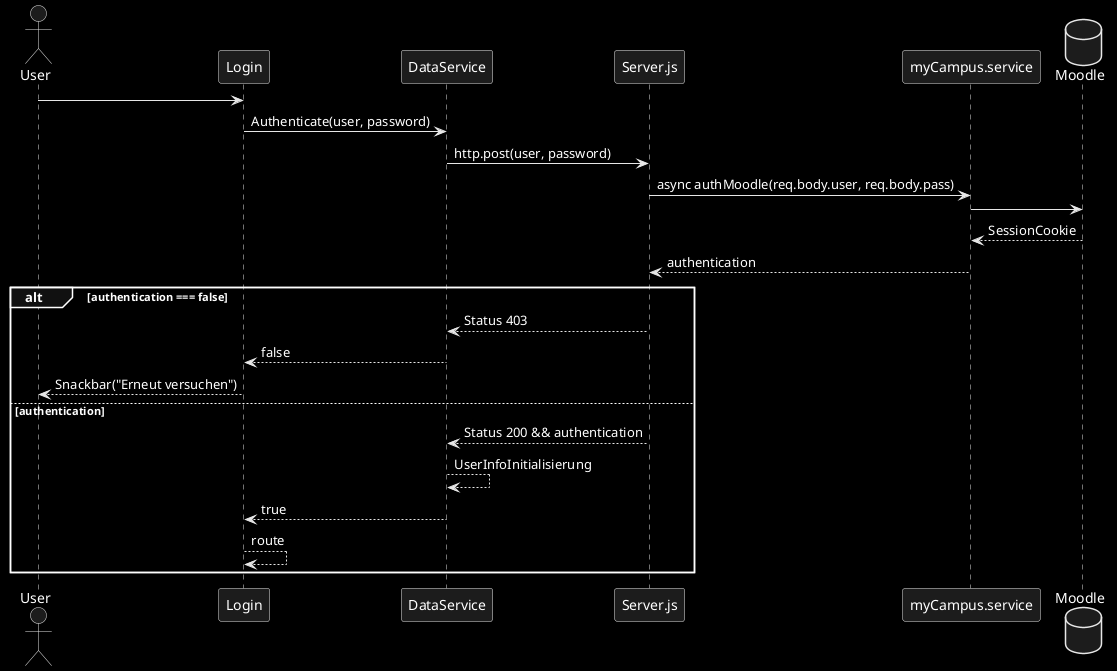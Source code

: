 @startuml
skinparam monochrome reverse
skinparam RectangleBackgroundColor white
database Moodle order 7
actor User

User -> Login
Login -> DataService: Authenticate(user, password)
DataService -> Server.js: http.post(user, password)
Server.js -> myCampus.service: async authMoodle(req.body.user, req.body.pass)
myCampus.service -> Moodle:

Moodle --> myCampus.service: SessionCookie
myCampus.service --> Server.js: authentication

alt authentication === false
  Server.js --> DataService: Status 403
  DataService --> Login: false
  Login --> User: Snackbar("Erneut versuchen")
else authentication
  Server.js --> DataService: Status 200 && authentication
  DataService --> DataService: UserInfoInitialisierung
  DataService --> Login: true
  Login --> Login: route
end
@enduml
